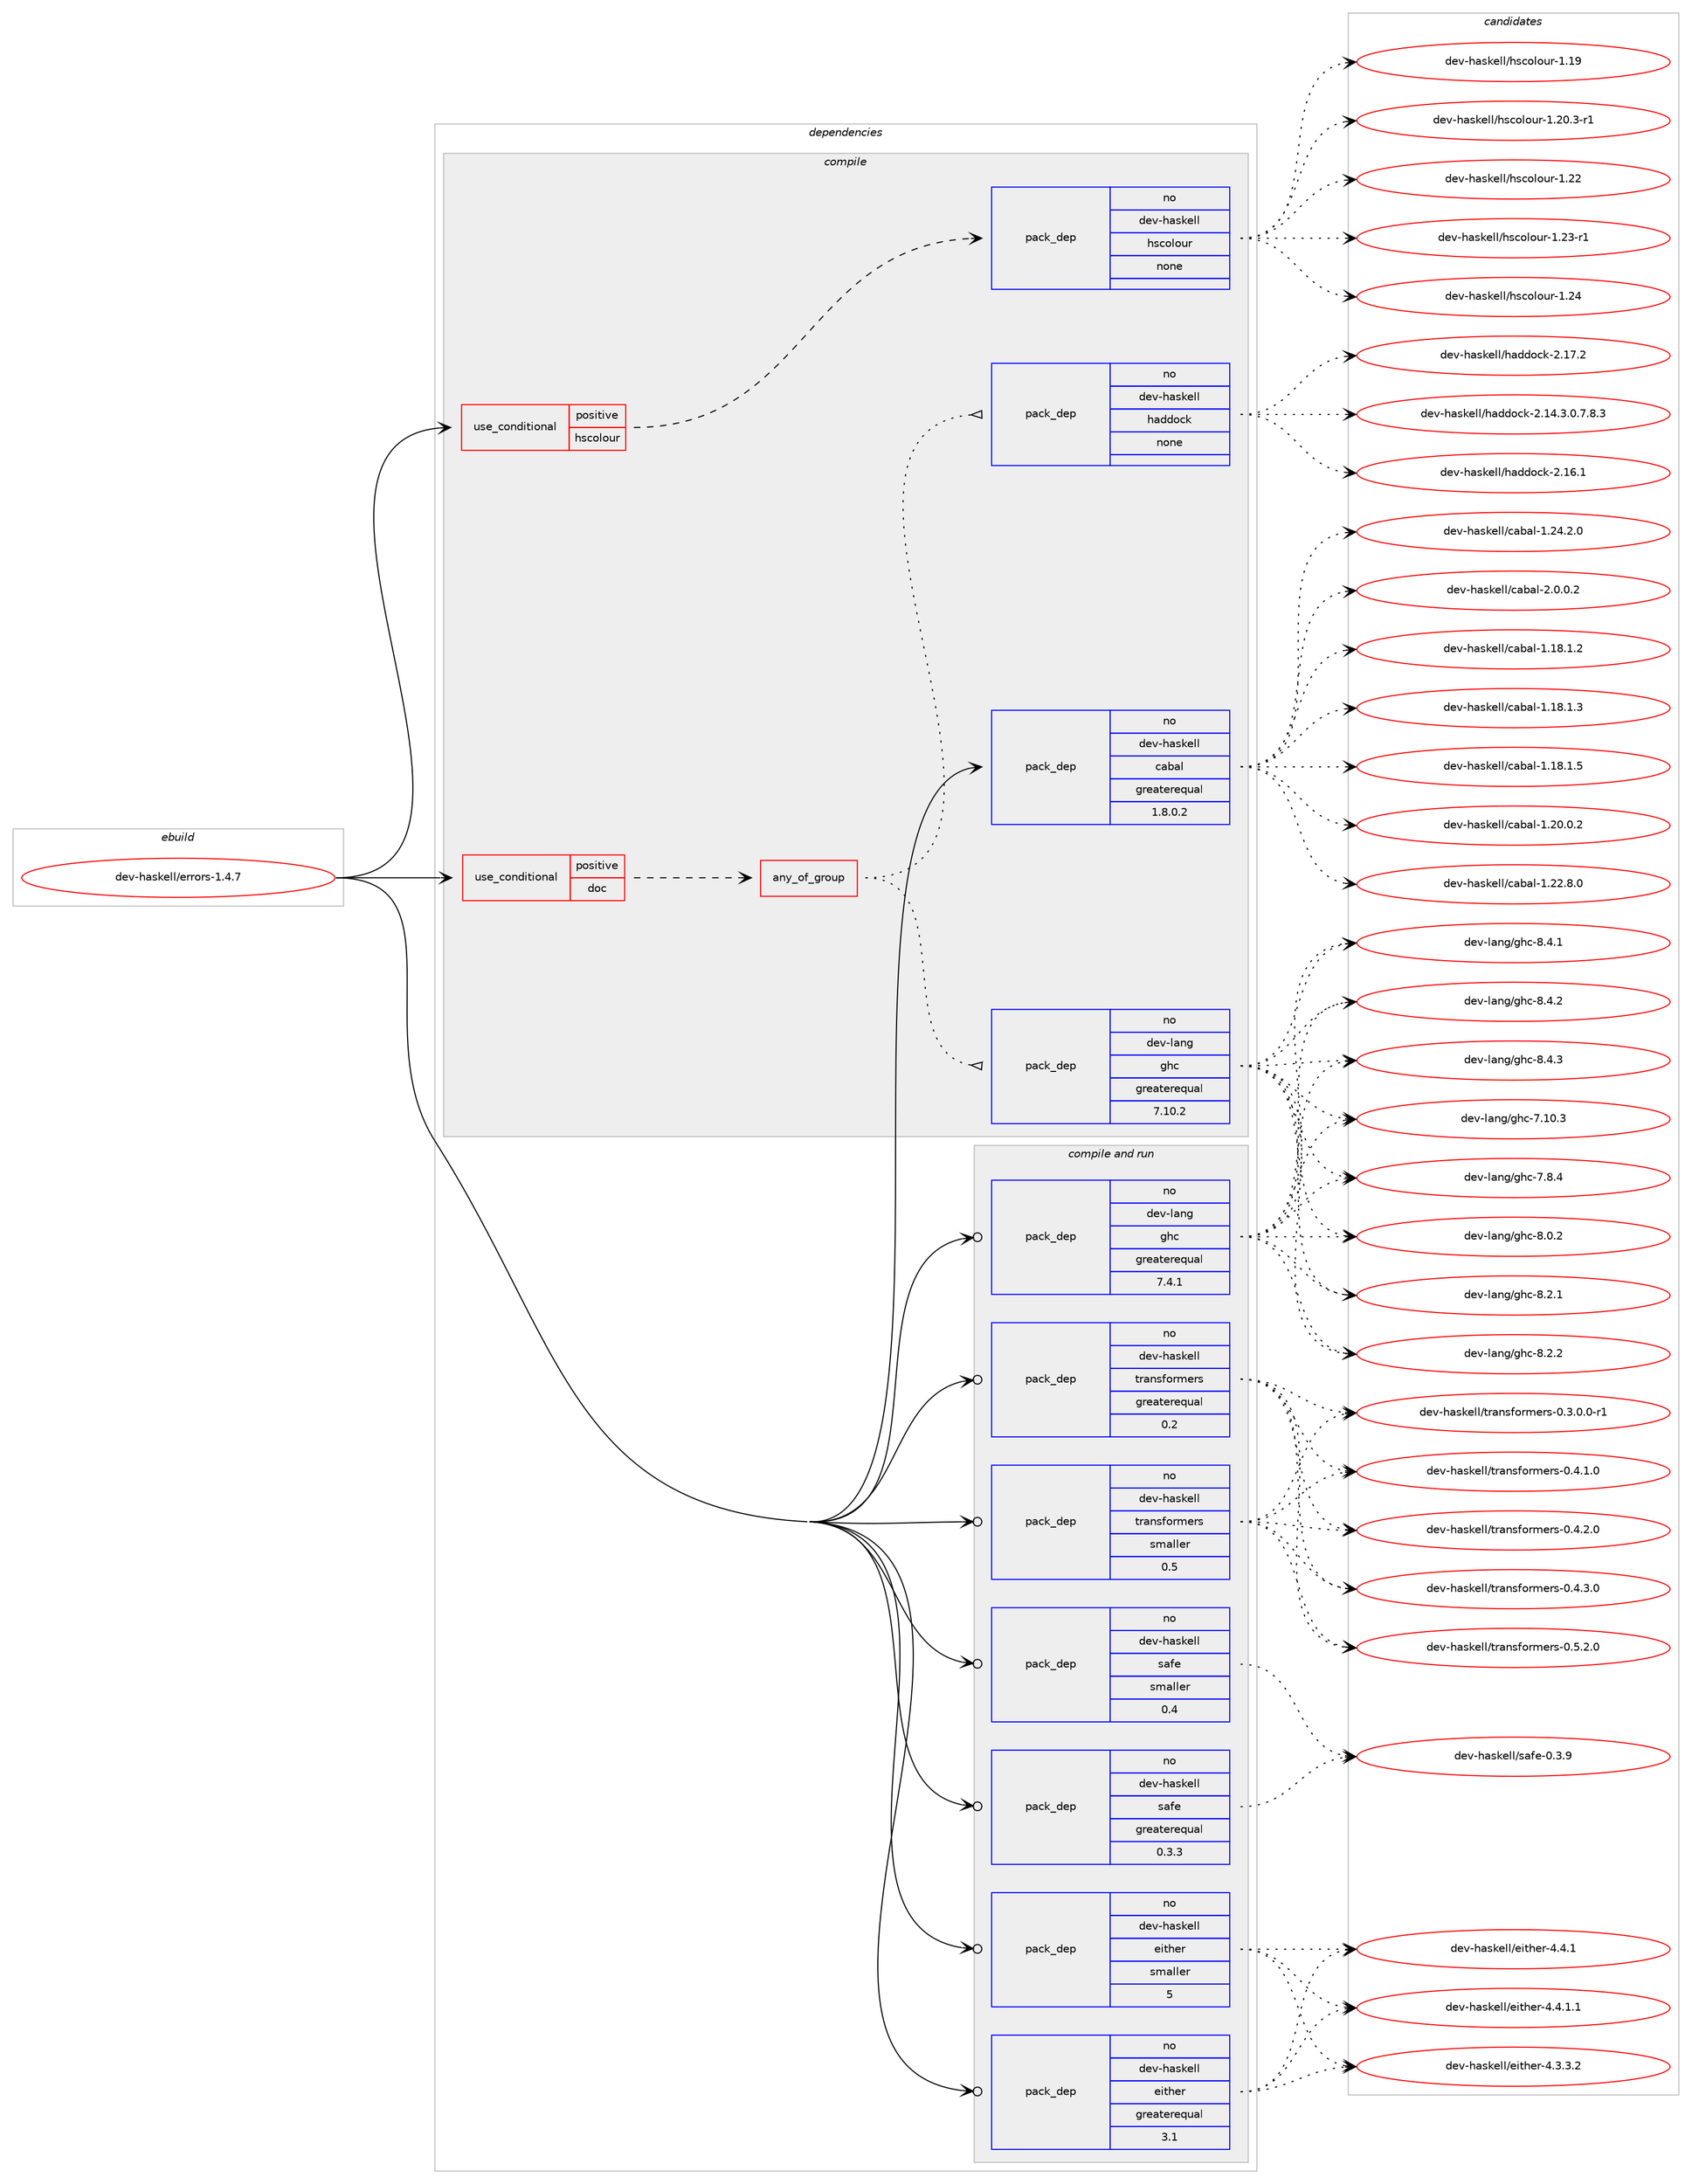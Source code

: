 digraph prolog {

# *************
# Graph options
# *************

newrank=true;
concentrate=true;
compound=true;
graph [rankdir=LR,fontname=Helvetica,fontsize=10,ranksep=1.5];#, ranksep=2.5, nodesep=0.2];
edge  [arrowhead=vee];
node  [fontname=Helvetica,fontsize=10];

# **********
# The ebuild
# **********

subgraph cluster_leftcol {
color=gray;
rank=same;
label=<<i>ebuild</i>>;
id [label="dev-haskell/errors-1.4.7", color=red, width=4, href="../dev-haskell/errors-1.4.7.svg"];
}

# ****************
# The dependencies
# ****************

subgraph cluster_midcol {
color=gray;
label=<<i>dependencies</i>>;
subgraph cluster_compile {
fillcolor="#eeeeee";
style=filled;
label=<<i>compile</i>>;
subgraph cond359485 {
dependency1331907 [label=<<TABLE BORDER="0" CELLBORDER="1" CELLSPACING="0" CELLPADDING="4"><TR><TD ROWSPAN="3" CELLPADDING="10">use_conditional</TD></TR><TR><TD>positive</TD></TR><TR><TD>doc</TD></TR></TABLE>>, shape=none, color=red];
subgraph any20855 {
dependency1331908 [label=<<TABLE BORDER="0" CELLBORDER="1" CELLSPACING="0" CELLPADDING="4"><TR><TD CELLPADDING="10">any_of_group</TD></TR></TABLE>>, shape=none, color=red];subgraph pack951015 {
dependency1331909 [label=<<TABLE BORDER="0" CELLBORDER="1" CELLSPACING="0" CELLPADDING="4" WIDTH="220"><TR><TD ROWSPAN="6" CELLPADDING="30">pack_dep</TD></TR><TR><TD WIDTH="110">no</TD></TR><TR><TD>dev-haskell</TD></TR><TR><TD>haddock</TD></TR><TR><TD>none</TD></TR><TR><TD></TD></TR></TABLE>>, shape=none, color=blue];
}
dependency1331908:e -> dependency1331909:w [weight=20,style="dotted",arrowhead="oinv"];
subgraph pack951016 {
dependency1331910 [label=<<TABLE BORDER="0" CELLBORDER="1" CELLSPACING="0" CELLPADDING="4" WIDTH="220"><TR><TD ROWSPAN="6" CELLPADDING="30">pack_dep</TD></TR><TR><TD WIDTH="110">no</TD></TR><TR><TD>dev-lang</TD></TR><TR><TD>ghc</TD></TR><TR><TD>greaterequal</TD></TR><TR><TD>7.10.2</TD></TR></TABLE>>, shape=none, color=blue];
}
dependency1331908:e -> dependency1331910:w [weight=20,style="dotted",arrowhead="oinv"];
}
dependency1331907:e -> dependency1331908:w [weight=20,style="dashed",arrowhead="vee"];
}
id:e -> dependency1331907:w [weight=20,style="solid",arrowhead="vee"];
subgraph cond359486 {
dependency1331911 [label=<<TABLE BORDER="0" CELLBORDER="1" CELLSPACING="0" CELLPADDING="4"><TR><TD ROWSPAN="3" CELLPADDING="10">use_conditional</TD></TR><TR><TD>positive</TD></TR><TR><TD>hscolour</TD></TR></TABLE>>, shape=none, color=red];
subgraph pack951017 {
dependency1331912 [label=<<TABLE BORDER="0" CELLBORDER="1" CELLSPACING="0" CELLPADDING="4" WIDTH="220"><TR><TD ROWSPAN="6" CELLPADDING="30">pack_dep</TD></TR><TR><TD WIDTH="110">no</TD></TR><TR><TD>dev-haskell</TD></TR><TR><TD>hscolour</TD></TR><TR><TD>none</TD></TR><TR><TD></TD></TR></TABLE>>, shape=none, color=blue];
}
dependency1331911:e -> dependency1331912:w [weight=20,style="dashed",arrowhead="vee"];
}
id:e -> dependency1331911:w [weight=20,style="solid",arrowhead="vee"];
subgraph pack951018 {
dependency1331913 [label=<<TABLE BORDER="0" CELLBORDER="1" CELLSPACING="0" CELLPADDING="4" WIDTH="220"><TR><TD ROWSPAN="6" CELLPADDING="30">pack_dep</TD></TR><TR><TD WIDTH="110">no</TD></TR><TR><TD>dev-haskell</TD></TR><TR><TD>cabal</TD></TR><TR><TD>greaterequal</TD></TR><TR><TD>1.8.0.2</TD></TR></TABLE>>, shape=none, color=blue];
}
id:e -> dependency1331913:w [weight=20,style="solid",arrowhead="vee"];
}
subgraph cluster_compileandrun {
fillcolor="#eeeeee";
style=filled;
label=<<i>compile and run</i>>;
subgraph pack951019 {
dependency1331914 [label=<<TABLE BORDER="0" CELLBORDER="1" CELLSPACING="0" CELLPADDING="4" WIDTH="220"><TR><TD ROWSPAN="6" CELLPADDING="30">pack_dep</TD></TR><TR><TD WIDTH="110">no</TD></TR><TR><TD>dev-haskell</TD></TR><TR><TD>either</TD></TR><TR><TD>greaterequal</TD></TR><TR><TD>3.1</TD></TR></TABLE>>, shape=none, color=blue];
}
id:e -> dependency1331914:w [weight=20,style="solid",arrowhead="odotvee"];
subgraph pack951020 {
dependency1331915 [label=<<TABLE BORDER="0" CELLBORDER="1" CELLSPACING="0" CELLPADDING="4" WIDTH="220"><TR><TD ROWSPAN="6" CELLPADDING="30">pack_dep</TD></TR><TR><TD WIDTH="110">no</TD></TR><TR><TD>dev-haskell</TD></TR><TR><TD>either</TD></TR><TR><TD>smaller</TD></TR><TR><TD>5</TD></TR></TABLE>>, shape=none, color=blue];
}
id:e -> dependency1331915:w [weight=20,style="solid",arrowhead="odotvee"];
subgraph pack951021 {
dependency1331916 [label=<<TABLE BORDER="0" CELLBORDER="1" CELLSPACING="0" CELLPADDING="4" WIDTH="220"><TR><TD ROWSPAN="6" CELLPADDING="30">pack_dep</TD></TR><TR><TD WIDTH="110">no</TD></TR><TR><TD>dev-haskell</TD></TR><TR><TD>safe</TD></TR><TR><TD>greaterequal</TD></TR><TR><TD>0.3.3</TD></TR></TABLE>>, shape=none, color=blue];
}
id:e -> dependency1331916:w [weight=20,style="solid",arrowhead="odotvee"];
subgraph pack951022 {
dependency1331917 [label=<<TABLE BORDER="0" CELLBORDER="1" CELLSPACING="0" CELLPADDING="4" WIDTH="220"><TR><TD ROWSPAN="6" CELLPADDING="30">pack_dep</TD></TR><TR><TD WIDTH="110">no</TD></TR><TR><TD>dev-haskell</TD></TR><TR><TD>safe</TD></TR><TR><TD>smaller</TD></TR><TR><TD>0.4</TD></TR></TABLE>>, shape=none, color=blue];
}
id:e -> dependency1331917:w [weight=20,style="solid",arrowhead="odotvee"];
subgraph pack951023 {
dependency1331918 [label=<<TABLE BORDER="0" CELLBORDER="1" CELLSPACING="0" CELLPADDING="4" WIDTH="220"><TR><TD ROWSPAN="6" CELLPADDING="30">pack_dep</TD></TR><TR><TD WIDTH="110">no</TD></TR><TR><TD>dev-haskell</TD></TR><TR><TD>transformers</TD></TR><TR><TD>greaterequal</TD></TR><TR><TD>0.2</TD></TR></TABLE>>, shape=none, color=blue];
}
id:e -> dependency1331918:w [weight=20,style="solid",arrowhead="odotvee"];
subgraph pack951024 {
dependency1331919 [label=<<TABLE BORDER="0" CELLBORDER="1" CELLSPACING="0" CELLPADDING="4" WIDTH="220"><TR><TD ROWSPAN="6" CELLPADDING="30">pack_dep</TD></TR><TR><TD WIDTH="110">no</TD></TR><TR><TD>dev-haskell</TD></TR><TR><TD>transformers</TD></TR><TR><TD>smaller</TD></TR><TR><TD>0.5</TD></TR></TABLE>>, shape=none, color=blue];
}
id:e -> dependency1331919:w [weight=20,style="solid",arrowhead="odotvee"];
subgraph pack951025 {
dependency1331920 [label=<<TABLE BORDER="0" CELLBORDER="1" CELLSPACING="0" CELLPADDING="4" WIDTH="220"><TR><TD ROWSPAN="6" CELLPADDING="30">pack_dep</TD></TR><TR><TD WIDTH="110">no</TD></TR><TR><TD>dev-lang</TD></TR><TR><TD>ghc</TD></TR><TR><TD>greaterequal</TD></TR><TR><TD>7.4.1</TD></TR></TABLE>>, shape=none, color=blue];
}
id:e -> dependency1331920:w [weight=20,style="solid",arrowhead="odotvee"];
}
subgraph cluster_run {
fillcolor="#eeeeee";
style=filled;
label=<<i>run</i>>;
}
}

# **************
# The candidates
# **************

subgraph cluster_choices {
rank=same;
color=gray;
label=<<i>candidates</i>>;

subgraph choice951015 {
color=black;
nodesep=1;
choice1001011184510497115107101108108471049710010011199107455046495246514648465546564651 [label="dev-haskell/haddock-2.14.3.0.7.8.3", color=red, width=4,href="../dev-haskell/haddock-2.14.3.0.7.8.3.svg"];
choice100101118451049711510710110810847104971001001119910745504649544649 [label="dev-haskell/haddock-2.16.1", color=red, width=4,href="../dev-haskell/haddock-2.16.1.svg"];
choice100101118451049711510710110810847104971001001119910745504649554650 [label="dev-haskell/haddock-2.17.2", color=red, width=4,href="../dev-haskell/haddock-2.17.2.svg"];
dependency1331909:e -> choice1001011184510497115107101108108471049710010011199107455046495246514648465546564651:w [style=dotted,weight="100"];
dependency1331909:e -> choice100101118451049711510710110810847104971001001119910745504649544649:w [style=dotted,weight="100"];
dependency1331909:e -> choice100101118451049711510710110810847104971001001119910745504649554650:w [style=dotted,weight="100"];
}
subgraph choice951016 {
color=black;
nodesep=1;
choice1001011184510897110103471031049945554649484651 [label="dev-lang/ghc-7.10.3", color=red, width=4,href="../dev-lang/ghc-7.10.3.svg"];
choice10010111845108971101034710310499455546564652 [label="dev-lang/ghc-7.8.4", color=red, width=4,href="../dev-lang/ghc-7.8.4.svg"];
choice10010111845108971101034710310499455646484650 [label="dev-lang/ghc-8.0.2", color=red, width=4,href="../dev-lang/ghc-8.0.2.svg"];
choice10010111845108971101034710310499455646504649 [label="dev-lang/ghc-8.2.1", color=red, width=4,href="../dev-lang/ghc-8.2.1.svg"];
choice10010111845108971101034710310499455646504650 [label="dev-lang/ghc-8.2.2", color=red, width=4,href="../dev-lang/ghc-8.2.2.svg"];
choice10010111845108971101034710310499455646524649 [label="dev-lang/ghc-8.4.1", color=red, width=4,href="../dev-lang/ghc-8.4.1.svg"];
choice10010111845108971101034710310499455646524650 [label="dev-lang/ghc-8.4.2", color=red, width=4,href="../dev-lang/ghc-8.4.2.svg"];
choice10010111845108971101034710310499455646524651 [label="dev-lang/ghc-8.4.3", color=red, width=4,href="../dev-lang/ghc-8.4.3.svg"];
dependency1331910:e -> choice1001011184510897110103471031049945554649484651:w [style=dotted,weight="100"];
dependency1331910:e -> choice10010111845108971101034710310499455546564652:w [style=dotted,weight="100"];
dependency1331910:e -> choice10010111845108971101034710310499455646484650:w [style=dotted,weight="100"];
dependency1331910:e -> choice10010111845108971101034710310499455646504649:w [style=dotted,weight="100"];
dependency1331910:e -> choice10010111845108971101034710310499455646504650:w [style=dotted,weight="100"];
dependency1331910:e -> choice10010111845108971101034710310499455646524649:w [style=dotted,weight="100"];
dependency1331910:e -> choice10010111845108971101034710310499455646524650:w [style=dotted,weight="100"];
dependency1331910:e -> choice10010111845108971101034710310499455646524651:w [style=dotted,weight="100"];
}
subgraph choice951017 {
color=black;
nodesep=1;
choice100101118451049711510710110810847104115991111081111171144549464957 [label="dev-haskell/hscolour-1.19", color=red, width=4,href="../dev-haskell/hscolour-1.19.svg"];
choice10010111845104971151071011081084710411599111108111117114454946504846514511449 [label="dev-haskell/hscolour-1.20.3-r1", color=red, width=4,href="../dev-haskell/hscolour-1.20.3-r1.svg"];
choice100101118451049711510710110810847104115991111081111171144549465050 [label="dev-haskell/hscolour-1.22", color=red, width=4,href="../dev-haskell/hscolour-1.22.svg"];
choice1001011184510497115107101108108471041159911110811111711445494650514511449 [label="dev-haskell/hscolour-1.23-r1", color=red, width=4,href="../dev-haskell/hscolour-1.23-r1.svg"];
choice100101118451049711510710110810847104115991111081111171144549465052 [label="dev-haskell/hscolour-1.24", color=red, width=4,href="../dev-haskell/hscolour-1.24.svg"];
dependency1331912:e -> choice100101118451049711510710110810847104115991111081111171144549464957:w [style=dotted,weight="100"];
dependency1331912:e -> choice10010111845104971151071011081084710411599111108111117114454946504846514511449:w [style=dotted,weight="100"];
dependency1331912:e -> choice100101118451049711510710110810847104115991111081111171144549465050:w [style=dotted,weight="100"];
dependency1331912:e -> choice1001011184510497115107101108108471041159911110811111711445494650514511449:w [style=dotted,weight="100"];
dependency1331912:e -> choice100101118451049711510710110810847104115991111081111171144549465052:w [style=dotted,weight="100"];
}
subgraph choice951018 {
color=black;
nodesep=1;
choice10010111845104971151071011081084799979897108454946495646494650 [label="dev-haskell/cabal-1.18.1.2", color=red, width=4,href="../dev-haskell/cabal-1.18.1.2.svg"];
choice10010111845104971151071011081084799979897108454946495646494651 [label="dev-haskell/cabal-1.18.1.3", color=red, width=4,href="../dev-haskell/cabal-1.18.1.3.svg"];
choice10010111845104971151071011081084799979897108454946495646494653 [label="dev-haskell/cabal-1.18.1.5", color=red, width=4,href="../dev-haskell/cabal-1.18.1.5.svg"];
choice10010111845104971151071011081084799979897108454946504846484650 [label="dev-haskell/cabal-1.20.0.2", color=red, width=4,href="../dev-haskell/cabal-1.20.0.2.svg"];
choice10010111845104971151071011081084799979897108454946505046564648 [label="dev-haskell/cabal-1.22.8.0", color=red, width=4,href="../dev-haskell/cabal-1.22.8.0.svg"];
choice10010111845104971151071011081084799979897108454946505246504648 [label="dev-haskell/cabal-1.24.2.0", color=red, width=4,href="../dev-haskell/cabal-1.24.2.0.svg"];
choice100101118451049711510710110810847999798971084550464846484650 [label="dev-haskell/cabal-2.0.0.2", color=red, width=4,href="../dev-haskell/cabal-2.0.0.2.svg"];
dependency1331913:e -> choice10010111845104971151071011081084799979897108454946495646494650:w [style=dotted,weight="100"];
dependency1331913:e -> choice10010111845104971151071011081084799979897108454946495646494651:w [style=dotted,weight="100"];
dependency1331913:e -> choice10010111845104971151071011081084799979897108454946495646494653:w [style=dotted,weight="100"];
dependency1331913:e -> choice10010111845104971151071011081084799979897108454946504846484650:w [style=dotted,weight="100"];
dependency1331913:e -> choice10010111845104971151071011081084799979897108454946505046564648:w [style=dotted,weight="100"];
dependency1331913:e -> choice10010111845104971151071011081084799979897108454946505246504648:w [style=dotted,weight="100"];
dependency1331913:e -> choice100101118451049711510710110810847999798971084550464846484650:w [style=dotted,weight="100"];
}
subgraph choice951019 {
color=black;
nodesep=1;
choice1001011184510497115107101108108471011051161041011144552465146514650 [label="dev-haskell/either-4.3.3.2", color=red, width=4,href="../dev-haskell/either-4.3.3.2.svg"];
choice100101118451049711510710110810847101105116104101114455246524649 [label="dev-haskell/either-4.4.1", color=red, width=4,href="../dev-haskell/either-4.4.1.svg"];
choice1001011184510497115107101108108471011051161041011144552465246494649 [label="dev-haskell/either-4.4.1.1", color=red, width=4,href="../dev-haskell/either-4.4.1.1.svg"];
dependency1331914:e -> choice1001011184510497115107101108108471011051161041011144552465146514650:w [style=dotted,weight="100"];
dependency1331914:e -> choice100101118451049711510710110810847101105116104101114455246524649:w [style=dotted,weight="100"];
dependency1331914:e -> choice1001011184510497115107101108108471011051161041011144552465246494649:w [style=dotted,weight="100"];
}
subgraph choice951020 {
color=black;
nodesep=1;
choice1001011184510497115107101108108471011051161041011144552465146514650 [label="dev-haskell/either-4.3.3.2", color=red, width=4,href="../dev-haskell/either-4.3.3.2.svg"];
choice100101118451049711510710110810847101105116104101114455246524649 [label="dev-haskell/either-4.4.1", color=red, width=4,href="../dev-haskell/either-4.4.1.svg"];
choice1001011184510497115107101108108471011051161041011144552465246494649 [label="dev-haskell/either-4.4.1.1", color=red, width=4,href="../dev-haskell/either-4.4.1.1.svg"];
dependency1331915:e -> choice1001011184510497115107101108108471011051161041011144552465146514650:w [style=dotted,weight="100"];
dependency1331915:e -> choice100101118451049711510710110810847101105116104101114455246524649:w [style=dotted,weight="100"];
dependency1331915:e -> choice1001011184510497115107101108108471011051161041011144552465246494649:w [style=dotted,weight="100"];
}
subgraph choice951021 {
color=black;
nodesep=1;
choice10010111845104971151071011081084711597102101454846514657 [label="dev-haskell/safe-0.3.9", color=red, width=4,href="../dev-haskell/safe-0.3.9.svg"];
dependency1331916:e -> choice10010111845104971151071011081084711597102101454846514657:w [style=dotted,weight="100"];
}
subgraph choice951022 {
color=black;
nodesep=1;
choice10010111845104971151071011081084711597102101454846514657 [label="dev-haskell/safe-0.3.9", color=red, width=4,href="../dev-haskell/safe-0.3.9.svg"];
dependency1331917:e -> choice10010111845104971151071011081084711597102101454846514657:w [style=dotted,weight="100"];
}
subgraph choice951023 {
color=black;
nodesep=1;
choice1001011184510497115107101108108471161149711011510211111410910111411545484651464846484511449 [label="dev-haskell/transformers-0.3.0.0-r1", color=red, width=4,href="../dev-haskell/transformers-0.3.0.0-r1.svg"];
choice100101118451049711510710110810847116114971101151021111141091011141154548465246494648 [label="dev-haskell/transformers-0.4.1.0", color=red, width=4,href="../dev-haskell/transformers-0.4.1.0.svg"];
choice100101118451049711510710110810847116114971101151021111141091011141154548465246504648 [label="dev-haskell/transformers-0.4.2.0", color=red, width=4,href="../dev-haskell/transformers-0.4.2.0.svg"];
choice100101118451049711510710110810847116114971101151021111141091011141154548465246514648 [label="dev-haskell/transformers-0.4.3.0", color=red, width=4,href="../dev-haskell/transformers-0.4.3.0.svg"];
choice100101118451049711510710110810847116114971101151021111141091011141154548465346504648 [label="dev-haskell/transformers-0.5.2.0", color=red, width=4,href="../dev-haskell/transformers-0.5.2.0.svg"];
dependency1331918:e -> choice1001011184510497115107101108108471161149711011510211111410910111411545484651464846484511449:w [style=dotted,weight="100"];
dependency1331918:e -> choice100101118451049711510710110810847116114971101151021111141091011141154548465246494648:w [style=dotted,weight="100"];
dependency1331918:e -> choice100101118451049711510710110810847116114971101151021111141091011141154548465246504648:w [style=dotted,weight="100"];
dependency1331918:e -> choice100101118451049711510710110810847116114971101151021111141091011141154548465246514648:w [style=dotted,weight="100"];
dependency1331918:e -> choice100101118451049711510710110810847116114971101151021111141091011141154548465346504648:w [style=dotted,weight="100"];
}
subgraph choice951024 {
color=black;
nodesep=1;
choice1001011184510497115107101108108471161149711011510211111410910111411545484651464846484511449 [label="dev-haskell/transformers-0.3.0.0-r1", color=red, width=4,href="../dev-haskell/transformers-0.3.0.0-r1.svg"];
choice100101118451049711510710110810847116114971101151021111141091011141154548465246494648 [label="dev-haskell/transformers-0.4.1.0", color=red, width=4,href="../dev-haskell/transformers-0.4.1.0.svg"];
choice100101118451049711510710110810847116114971101151021111141091011141154548465246504648 [label="dev-haskell/transformers-0.4.2.0", color=red, width=4,href="../dev-haskell/transformers-0.4.2.0.svg"];
choice100101118451049711510710110810847116114971101151021111141091011141154548465246514648 [label="dev-haskell/transformers-0.4.3.0", color=red, width=4,href="../dev-haskell/transformers-0.4.3.0.svg"];
choice100101118451049711510710110810847116114971101151021111141091011141154548465346504648 [label="dev-haskell/transformers-0.5.2.0", color=red, width=4,href="../dev-haskell/transformers-0.5.2.0.svg"];
dependency1331919:e -> choice1001011184510497115107101108108471161149711011510211111410910111411545484651464846484511449:w [style=dotted,weight="100"];
dependency1331919:e -> choice100101118451049711510710110810847116114971101151021111141091011141154548465246494648:w [style=dotted,weight="100"];
dependency1331919:e -> choice100101118451049711510710110810847116114971101151021111141091011141154548465246504648:w [style=dotted,weight="100"];
dependency1331919:e -> choice100101118451049711510710110810847116114971101151021111141091011141154548465246514648:w [style=dotted,weight="100"];
dependency1331919:e -> choice100101118451049711510710110810847116114971101151021111141091011141154548465346504648:w [style=dotted,weight="100"];
}
subgraph choice951025 {
color=black;
nodesep=1;
choice1001011184510897110103471031049945554649484651 [label="dev-lang/ghc-7.10.3", color=red, width=4,href="../dev-lang/ghc-7.10.3.svg"];
choice10010111845108971101034710310499455546564652 [label="dev-lang/ghc-7.8.4", color=red, width=4,href="../dev-lang/ghc-7.8.4.svg"];
choice10010111845108971101034710310499455646484650 [label="dev-lang/ghc-8.0.2", color=red, width=4,href="../dev-lang/ghc-8.0.2.svg"];
choice10010111845108971101034710310499455646504649 [label="dev-lang/ghc-8.2.1", color=red, width=4,href="../dev-lang/ghc-8.2.1.svg"];
choice10010111845108971101034710310499455646504650 [label="dev-lang/ghc-8.2.2", color=red, width=4,href="../dev-lang/ghc-8.2.2.svg"];
choice10010111845108971101034710310499455646524649 [label="dev-lang/ghc-8.4.1", color=red, width=4,href="../dev-lang/ghc-8.4.1.svg"];
choice10010111845108971101034710310499455646524650 [label="dev-lang/ghc-8.4.2", color=red, width=4,href="../dev-lang/ghc-8.4.2.svg"];
choice10010111845108971101034710310499455646524651 [label="dev-lang/ghc-8.4.3", color=red, width=4,href="../dev-lang/ghc-8.4.3.svg"];
dependency1331920:e -> choice1001011184510897110103471031049945554649484651:w [style=dotted,weight="100"];
dependency1331920:e -> choice10010111845108971101034710310499455546564652:w [style=dotted,weight="100"];
dependency1331920:e -> choice10010111845108971101034710310499455646484650:w [style=dotted,weight="100"];
dependency1331920:e -> choice10010111845108971101034710310499455646504649:w [style=dotted,weight="100"];
dependency1331920:e -> choice10010111845108971101034710310499455646504650:w [style=dotted,weight="100"];
dependency1331920:e -> choice10010111845108971101034710310499455646524649:w [style=dotted,weight="100"];
dependency1331920:e -> choice10010111845108971101034710310499455646524650:w [style=dotted,weight="100"];
dependency1331920:e -> choice10010111845108971101034710310499455646524651:w [style=dotted,weight="100"];
}
}

}
